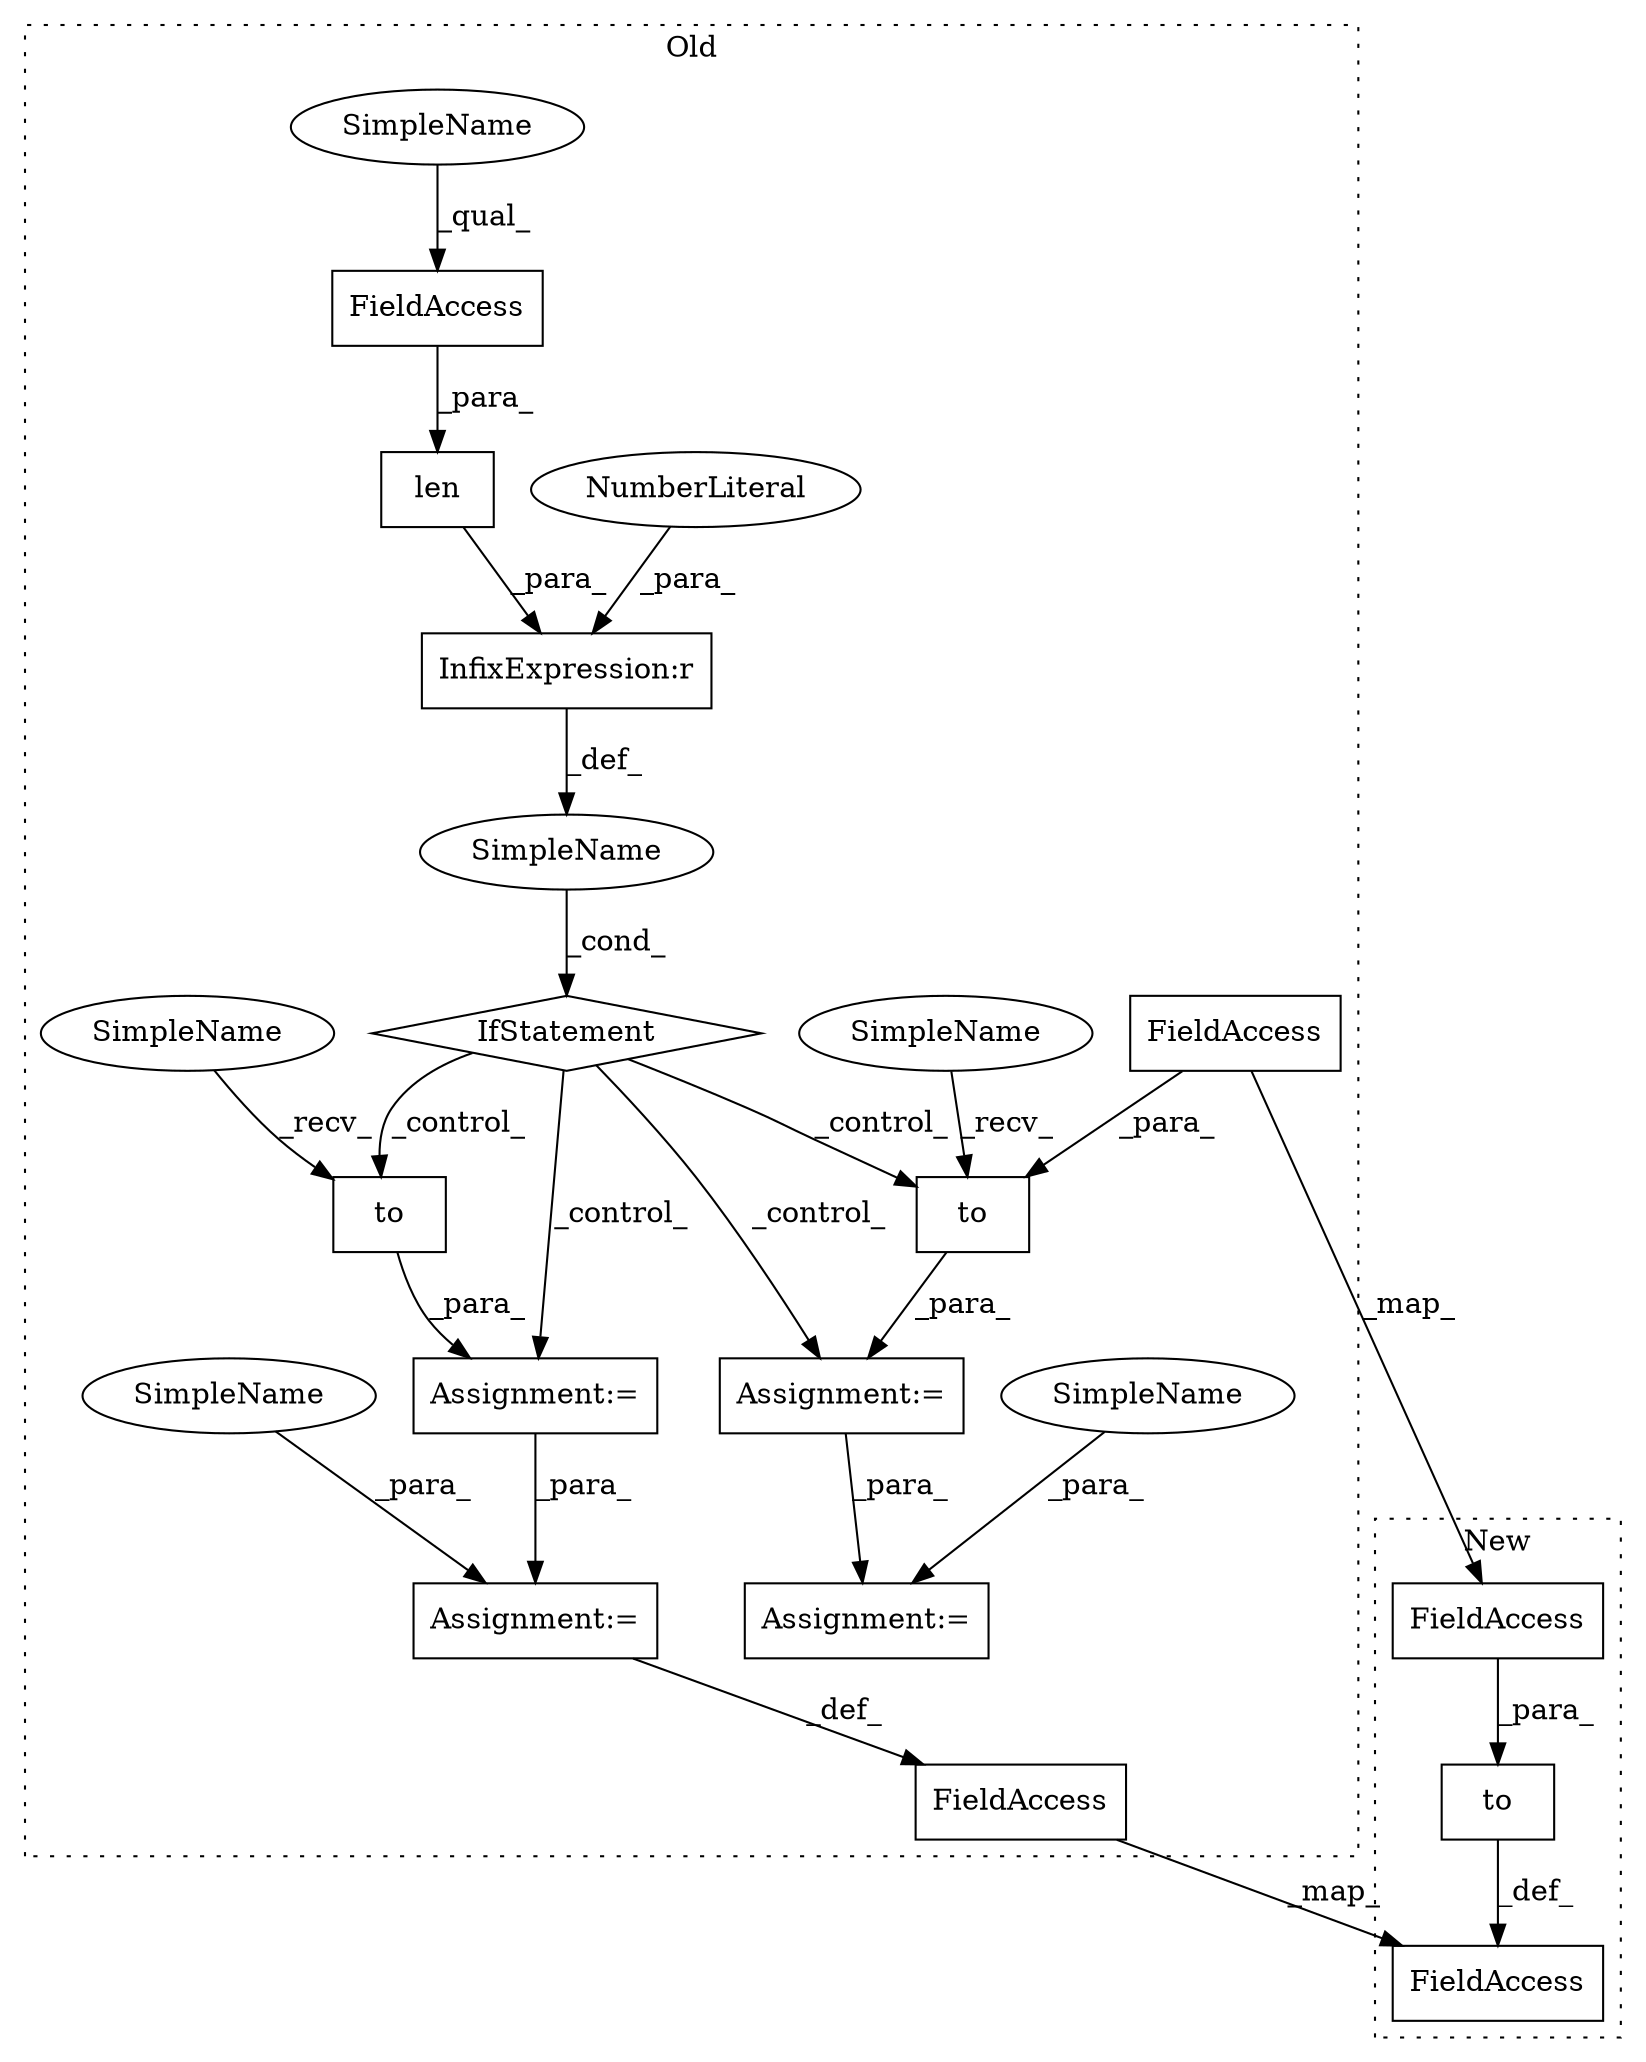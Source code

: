 digraph G {
subgraph cluster0 {
1 [label="len" a="32" s="3005,3021" l="4,1" shape="box"];
3 [label="IfStatement" a="25" s="3001,3026" l="4,2" shape="diamond"];
4 [label="InfixExpression:r" a="27" s="3022" l="3" shape="box"];
5 [label="NumberLiteral" a="34" s="3025" l="1" shape="ellipse"];
6 [label="FieldAccess" a="22" s="3009" l="12" shape="box"];
7 [label="SimpleName" a="42" s="" l="" shape="ellipse"];
8 [label="Assignment:=" a="7" s="3079" l="1" shape="box"];
9 [label="FieldAccess" a="22" s="3090" l="11" shape="box"];
11 [label="to" a="32" s="3087,3101" l="3,1" shape="box"];
12 [label="Assignment:=" a="7" s="3149" l="1" shape="box"];
13 [label="to" a="32" s="3050,3064" l="3,1" shape="box"];
14 [label="Assignment:=" a="7" s="3125" l="1" shape="box"];
15 [label="Assignment:=" a="7" s="3042" l="1" shape="box"];
17 [label="FieldAccess" a="22" s="3114" l="11" shape="box"];
18 [label="SimpleName" a="42" s="3150" l="6" shape="ellipse"];
19 [label="SimpleName" a="42" s="3080" l="6" shape="ellipse"];
20 [label="SimpleName" a="42" s="3009" l="4" shape="ellipse"];
21 [label="SimpleName" a="42" s="3043" l="6" shape="ellipse"];
22 [label="SimpleName" a="42" s="3126" l="6" shape="ellipse"];
label = "Old";
style="dotted";
}
subgraph cluster1 {
2 [label="to" a="32" s="2931,2945" l="3,1" shape="box"];
10 [label="FieldAccess" a="22" s="2934" l="11" shape="box"];
16 [label="FieldAccess" a="22" s="2893" l="11" shape="box"];
label = "New";
style="dotted";
}
1 -> 4 [label="_para_"];
2 -> 16 [label="_def_"];
3 -> 15 [label="_control_"];
3 -> 8 [label="_control_"];
3 -> 11 [label="_control_"];
3 -> 13 [label="_control_"];
4 -> 7 [label="_def_"];
5 -> 4 [label="_para_"];
6 -> 1 [label="_para_"];
7 -> 3 [label="_cond_"];
8 -> 12 [label="_para_"];
9 -> 11 [label="_para_"];
9 -> 10 [label="_map_"];
10 -> 2 [label="_para_"];
11 -> 8 [label="_para_"];
13 -> 15 [label="_para_"];
14 -> 17 [label="_def_"];
15 -> 14 [label="_para_"];
17 -> 16 [label="_map_"];
18 -> 12 [label="_para_"];
19 -> 11 [label="_recv_"];
20 -> 6 [label="_qual_"];
21 -> 13 [label="_recv_"];
22 -> 14 [label="_para_"];
}